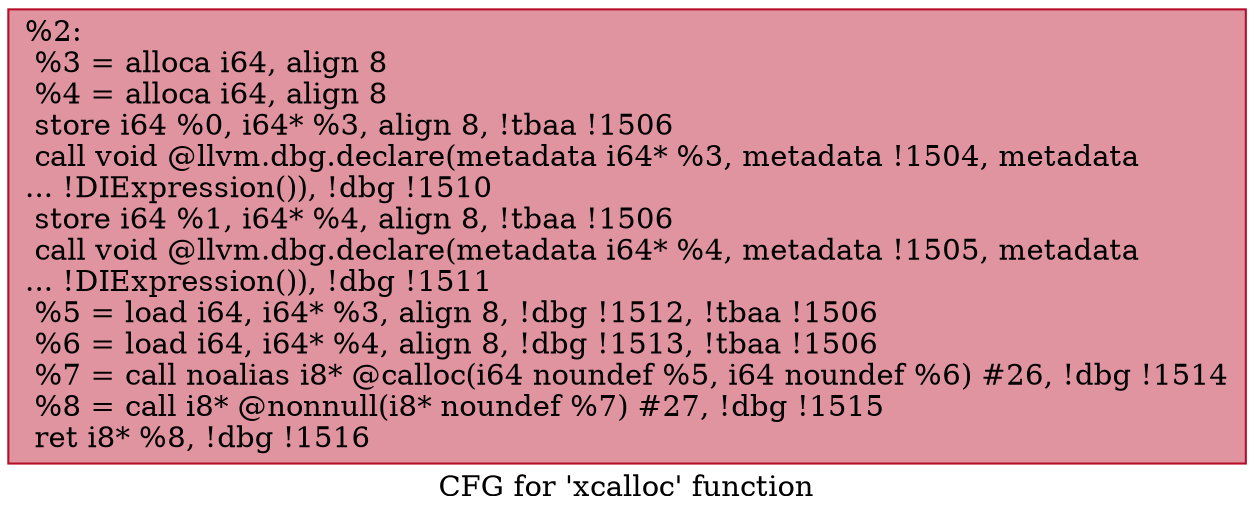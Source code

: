 digraph "CFG for 'xcalloc' function" {
	label="CFG for 'xcalloc' function";

	Node0x16c2420 [shape=record,color="#b70d28ff", style=filled, fillcolor="#b70d2870",label="{%2:\l  %3 = alloca i64, align 8\l  %4 = alloca i64, align 8\l  store i64 %0, i64* %3, align 8, !tbaa !1506\l  call void @llvm.dbg.declare(metadata i64* %3, metadata !1504, metadata\l... !DIExpression()), !dbg !1510\l  store i64 %1, i64* %4, align 8, !tbaa !1506\l  call void @llvm.dbg.declare(metadata i64* %4, metadata !1505, metadata\l... !DIExpression()), !dbg !1511\l  %5 = load i64, i64* %3, align 8, !dbg !1512, !tbaa !1506\l  %6 = load i64, i64* %4, align 8, !dbg !1513, !tbaa !1506\l  %7 = call noalias i8* @calloc(i64 noundef %5, i64 noundef %6) #26, !dbg !1514\l  %8 = call i8* @nonnull(i8* noundef %7) #27, !dbg !1515\l  ret i8* %8, !dbg !1516\l}"];
}
